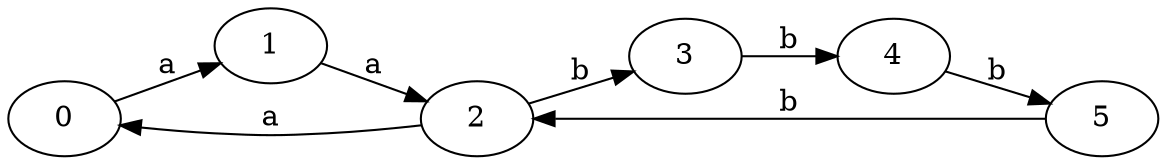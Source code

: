 digraph AST {
rankdir=LR
0; 1; 2; 3; 4; 5;
0 -> 1[label="a"]
1 -> 2[label="a"]
2 -> 0[label="a"]
2 -> 3[label="b"]
3 -> 4[label="b"]
4 -> 5[label="b"]
5 -> 2[label="b"]
}
